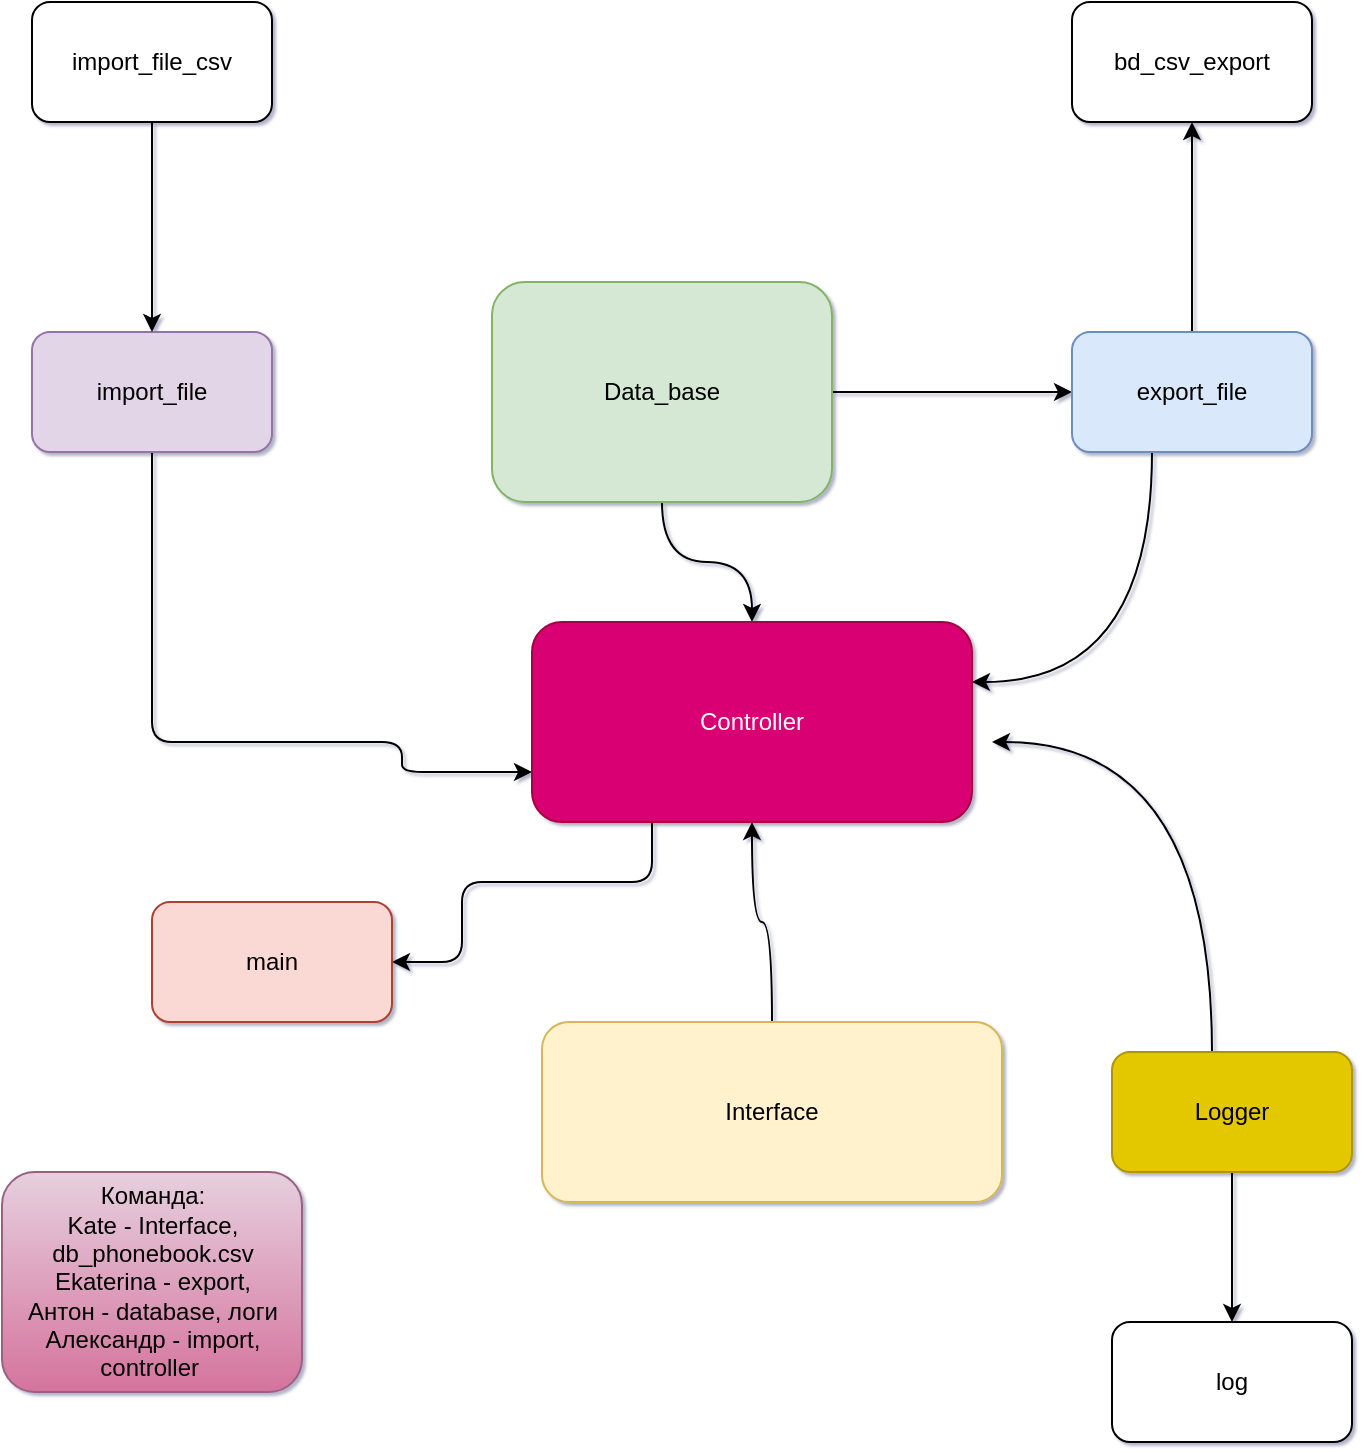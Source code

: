 <mxfile version="20.6.2" type="device"><diagram id="tDxviwjHvYQMaXuUWM_c" name="Страница 1"><mxGraphModel dx="1320" dy="824" grid="1" gridSize="10" guides="1" tooltips="1" connect="1" arrows="1" fold="1" page="1" pageScale="1" pageWidth="827" pageHeight="1169" math="0" shadow="1"><root><mxCell id="0"/><mxCell id="1" parent="0"/><mxCell id="8AkdbSdntKmzADZlkG01-13" style="edgeStyle=orthogonalEdgeStyle;rounded=1;orthogonalLoop=1;jettySize=auto;html=1;entryX=0.5;entryY=1;entryDx=0;entryDy=0;curved=1;" parent="1" source="8AkdbSdntKmzADZlkG01-1" target="8AkdbSdntKmzADZlkG01-11" edge="1"><mxGeometry relative="1" as="geometry"/></mxCell><mxCell id="8AkdbSdntKmzADZlkG01-1" value="Interface" style="rounded=1;whiteSpace=wrap;html=1;fillColor=#fff2cc;strokeColor=#d6b656;" parent="1" vertex="1"><mxGeometry x="325" y="620" width="230" height="90" as="geometry"/></mxCell><mxCell id="8AkdbSdntKmzADZlkG01-16" style="edgeStyle=orthogonalEdgeStyle;rounded=1;orthogonalLoop=1;jettySize=auto;html=1;curved=1;" parent="1" source="8AkdbSdntKmzADZlkG01-2" target="8AkdbSdntKmzADZlkG01-11" edge="1"><mxGeometry relative="1" as="geometry"/></mxCell><mxCell id="oEmYXP_I7ZzSC7xlia0r-1" style="edgeStyle=orthogonalEdgeStyle;rounded=0;orthogonalLoop=1;jettySize=auto;html=1;" edge="1" parent="1" source="8AkdbSdntKmzADZlkG01-2" target="8AkdbSdntKmzADZlkG01-7"><mxGeometry relative="1" as="geometry"/></mxCell><mxCell id="8AkdbSdntKmzADZlkG01-2" value="Data_base" style="rounded=1;whiteSpace=wrap;html=1;fillColor=#d5e8d4;strokeColor=#82b366;" parent="1" vertex="1"><mxGeometry x="300" y="250" width="170" height="110" as="geometry"/></mxCell><mxCell id="oEmYXP_I7ZzSC7xlia0r-4" style="edgeStyle=orthogonalEdgeStyle;rounded=1;orthogonalLoop=1;jettySize=auto;html=1;entryX=0;entryY=0.75;entryDx=0;entryDy=0;" edge="1" parent="1" source="8AkdbSdntKmzADZlkG01-3" target="8AkdbSdntKmzADZlkG01-11"><mxGeometry relative="1" as="geometry"><mxPoint x="160" y="510" as="targetPoint"/><Array as="points"><mxPoint x="130" y="480"/><mxPoint x="255" y="480"/><mxPoint x="255" y="495"/></Array></mxGeometry></mxCell><mxCell id="8AkdbSdntKmzADZlkG01-3" value="import_file" style="rounded=1;whiteSpace=wrap;html=1;fillColor=#e1d5e7;strokeColor=#9673a6;" parent="1" vertex="1"><mxGeometry x="70" y="275" width="120" height="60" as="geometry"/></mxCell><mxCell id="8AkdbSdntKmzADZlkG01-6" style="edgeStyle=orthogonalEdgeStyle;rounded=1;orthogonalLoop=1;jettySize=auto;html=1;entryX=0.5;entryY=0;entryDx=0;entryDy=0;curved=1;" parent="1" source="8AkdbSdntKmzADZlkG01-5" target="8AkdbSdntKmzADZlkG01-3" edge="1"><mxGeometry relative="1" as="geometry"/></mxCell><mxCell id="8AkdbSdntKmzADZlkG01-5" value="import_file_csv" style="rounded=1;whiteSpace=wrap;html=1;" parent="1" vertex="1"><mxGeometry x="70" y="110" width="120" height="60" as="geometry"/></mxCell><mxCell id="8AkdbSdntKmzADZlkG01-10" value="" style="edgeStyle=orthogonalEdgeStyle;rounded=1;orthogonalLoop=1;jettySize=auto;html=1;curved=1;" parent="1" source="8AkdbSdntKmzADZlkG01-7" target="8AkdbSdntKmzADZlkG01-9" edge="1"><mxGeometry relative="1" as="geometry"/></mxCell><mxCell id="8AkdbSdntKmzADZlkG01-19" style="edgeStyle=orthogonalEdgeStyle;rounded=1;orthogonalLoop=1;jettySize=auto;html=1;curved=1;" parent="1" source="8AkdbSdntKmzADZlkG01-7" target="8AkdbSdntKmzADZlkG01-11" edge="1"><mxGeometry relative="1" as="geometry"><mxPoint x="550" y="450" as="targetPoint"/><Array as="points"><mxPoint x="630" y="450"/></Array></mxGeometry></mxCell><mxCell id="8AkdbSdntKmzADZlkG01-7" value="export_file" style="rounded=1;whiteSpace=wrap;html=1;fillColor=#dae8fc;strokeColor=#6c8ebf;" parent="1" vertex="1"><mxGeometry x="590" y="275" width="120" height="60" as="geometry"/></mxCell><mxCell id="8AkdbSdntKmzADZlkG01-9" value="bd_csv_export" style="rounded=1;whiteSpace=wrap;html=1;" parent="1" vertex="1"><mxGeometry x="590" y="110" width="120" height="60" as="geometry"/></mxCell><mxCell id="oEmYXP_I7ZzSC7xlia0r-2" style="edgeStyle=orthogonalEdgeStyle;rounded=1;orthogonalLoop=1;jettySize=auto;html=1;entryX=1;entryY=0.5;entryDx=0;entryDy=0;" edge="1" parent="1" source="8AkdbSdntKmzADZlkG01-11" target="8AkdbSdntKmzADZlkG01-23"><mxGeometry relative="1" as="geometry"><Array as="points"><mxPoint x="380" y="550"/><mxPoint x="285" y="550"/><mxPoint x="285" y="590"/></Array></mxGeometry></mxCell><mxCell id="8AkdbSdntKmzADZlkG01-11" value="Controller" style="rounded=1;whiteSpace=wrap;html=1;fillColor=#d80073;strokeColor=#A50040;fontColor=#ffffff;" parent="1" vertex="1"><mxGeometry x="320" y="420" width="220" height="100" as="geometry"/></mxCell><mxCell id="8AkdbSdntKmzADZlkG01-17" style="edgeStyle=orthogonalEdgeStyle;rounded=1;orthogonalLoop=1;jettySize=auto;html=1;curved=1;" parent="1" source="8AkdbSdntKmzADZlkG01-14" edge="1"><mxGeometry relative="1" as="geometry"><mxPoint x="550" y="480" as="targetPoint"/><Array as="points"><mxPoint x="660" y="480"/></Array></mxGeometry></mxCell><mxCell id="8AkdbSdntKmzADZlkG01-21" style="edgeStyle=orthogonalEdgeStyle;rounded=1;orthogonalLoop=1;jettySize=auto;html=1;curved=1;" parent="1" source="8AkdbSdntKmzADZlkG01-14" target="8AkdbSdntKmzADZlkG01-20" edge="1"><mxGeometry relative="1" as="geometry"/></mxCell><mxCell id="8AkdbSdntKmzADZlkG01-14" value="Logger" style="rounded=1;whiteSpace=wrap;html=1;fillColor=#e3c800;fontColor=#000000;strokeColor=#B09500;" parent="1" vertex="1"><mxGeometry x="610" y="635" width="120" height="60" as="geometry"/></mxCell><mxCell id="8AkdbSdntKmzADZlkG01-20" value="log" style="rounded=1;whiteSpace=wrap;html=1;" parent="1" vertex="1"><mxGeometry x="610" y="770" width="120" height="60" as="geometry"/></mxCell><mxCell id="8AkdbSdntKmzADZlkG01-23" value="main" style="rounded=1;whiteSpace=wrap;html=1;fillColor=#fad9d5;strokeColor=#ae4132;" parent="1" vertex="1"><mxGeometry x="130" y="560" width="120" height="60" as="geometry"/></mxCell><mxCell id="8AkdbSdntKmzADZlkG01-26" value="Команда:&lt;br&gt;Kate - Interface,&lt;br&gt;db_phonebook.csv&lt;br&gt;Ekaterina - export,&lt;br&gt;Антон - database, логи&lt;br&gt;Александр - import, &lt;br&gt;controller&amp;nbsp;" style="text;html=1;align=center;verticalAlign=middle;resizable=0;points=[];autosize=1;strokeColor=#996185;fillColor=#e6d0de;gradientColor=#d5739d;rounded=1;rotation=0;" parent="1" vertex="1"><mxGeometry x="55" y="695" width="150" height="110" as="geometry"/></mxCell></root></mxGraphModel></diagram></mxfile>
